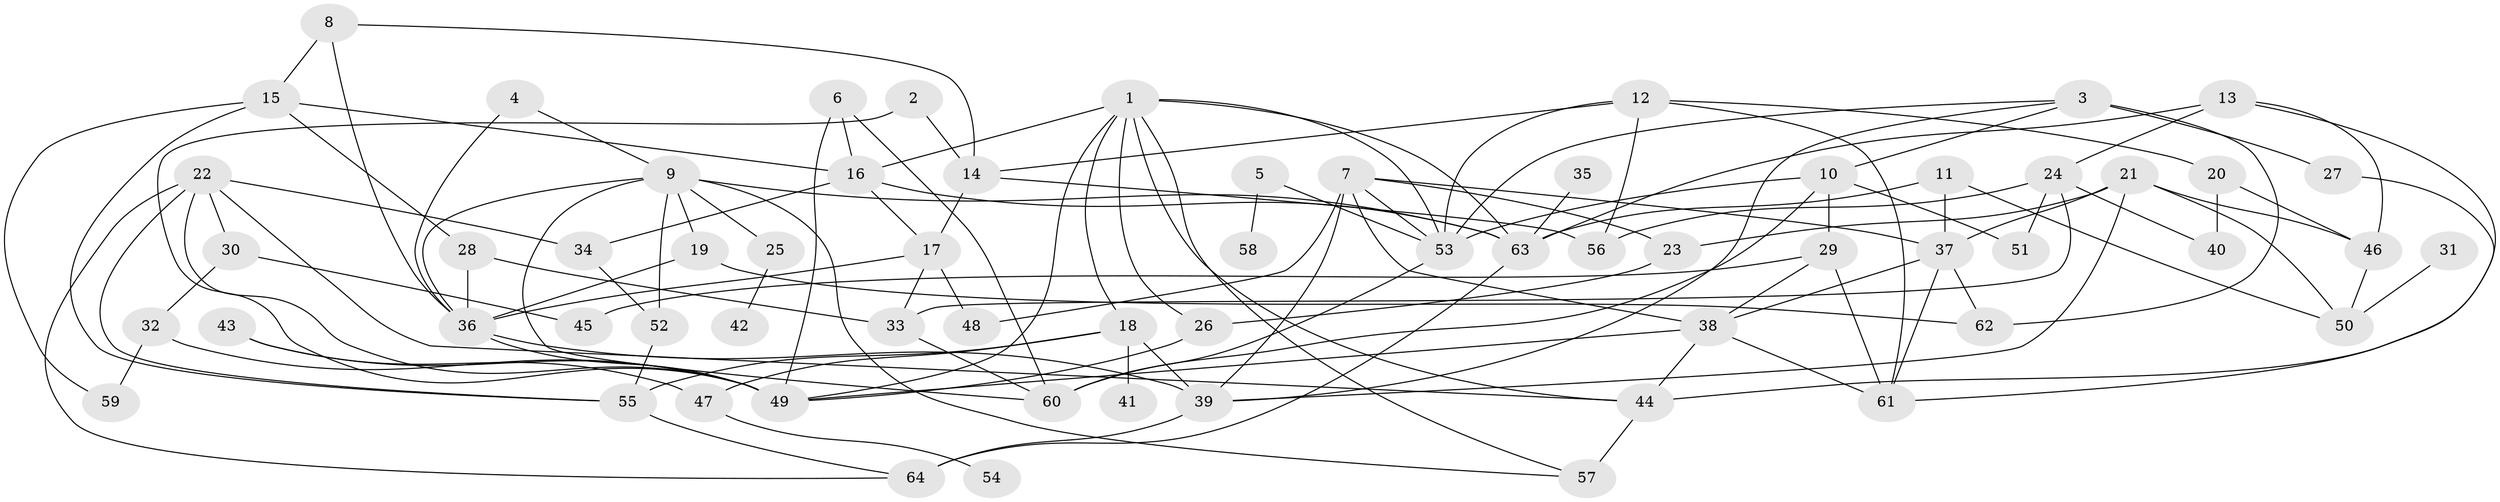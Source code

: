 // original degree distribution, {6: 0.0546875, 8: 0.0234375, 4: 0.1796875, 10: 0.0078125, 3: 0.234375, 2: 0.34375, 7: 0.0078125, 5: 0.015625, 1: 0.1328125}
// Generated by graph-tools (version 1.1) at 2025/00/03/09/25 03:00:59]
// undirected, 64 vertices, 124 edges
graph export_dot {
graph [start="1"]
  node [color=gray90,style=filled];
  1;
  2;
  3;
  4;
  5;
  6;
  7;
  8;
  9;
  10;
  11;
  12;
  13;
  14;
  15;
  16;
  17;
  18;
  19;
  20;
  21;
  22;
  23;
  24;
  25;
  26;
  27;
  28;
  29;
  30;
  31;
  32;
  33;
  34;
  35;
  36;
  37;
  38;
  39;
  40;
  41;
  42;
  43;
  44;
  45;
  46;
  47;
  48;
  49;
  50;
  51;
  52;
  53;
  54;
  55;
  56;
  57;
  58;
  59;
  60;
  61;
  62;
  63;
  64;
  1 -- 16 [weight=1.0];
  1 -- 18 [weight=1.0];
  1 -- 26 [weight=1.0];
  1 -- 44 [weight=1.0];
  1 -- 49 [weight=1.0];
  1 -- 53 [weight=1.0];
  1 -- 57 [weight=1.0];
  1 -- 63 [weight=1.0];
  2 -- 14 [weight=1.0];
  2 -- 49 [weight=1.0];
  3 -- 10 [weight=1.0];
  3 -- 27 [weight=2.0];
  3 -- 39 [weight=1.0];
  3 -- 53 [weight=1.0];
  3 -- 62 [weight=1.0];
  4 -- 9 [weight=1.0];
  4 -- 36 [weight=1.0];
  5 -- 53 [weight=1.0];
  5 -- 58 [weight=1.0];
  6 -- 16 [weight=1.0];
  6 -- 49 [weight=1.0];
  6 -- 60 [weight=1.0];
  7 -- 23 [weight=1.0];
  7 -- 37 [weight=1.0];
  7 -- 38 [weight=1.0];
  7 -- 39 [weight=1.0];
  7 -- 48 [weight=1.0];
  7 -- 53 [weight=1.0];
  8 -- 14 [weight=1.0];
  8 -- 15 [weight=1.0];
  8 -- 36 [weight=1.0];
  9 -- 19 [weight=1.0];
  9 -- 25 [weight=1.0];
  9 -- 36 [weight=1.0];
  9 -- 52 [weight=1.0];
  9 -- 57 [weight=1.0];
  9 -- 60 [weight=1.0];
  9 -- 63 [weight=1.0];
  10 -- 29 [weight=1.0];
  10 -- 51 [weight=1.0];
  10 -- 53 [weight=1.0];
  10 -- 60 [weight=1.0];
  11 -- 37 [weight=1.0];
  11 -- 50 [weight=1.0];
  11 -- 63 [weight=1.0];
  12 -- 14 [weight=1.0];
  12 -- 20 [weight=1.0];
  12 -- 53 [weight=1.0];
  12 -- 56 [weight=1.0];
  12 -- 61 [weight=1.0];
  13 -- 24 [weight=1.0];
  13 -- 44 [weight=1.0];
  13 -- 46 [weight=1.0];
  13 -- 63 [weight=1.0];
  14 -- 17 [weight=1.0];
  14 -- 56 [weight=1.0];
  15 -- 16 [weight=1.0];
  15 -- 28 [weight=1.0];
  15 -- 55 [weight=1.0];
  15 -- 59 [weight=1.0];
  16 -- 17 [weight=1.0];
  16 -- 34 [weight=1.0];
  16 -- 63 [weight=1.0];
  17 -- 33 [weight=1.0];
  17 -- 36 [weight=1.0];
  17 -- 48 [weight=1.0];
  18 -- 39 [weight=1.0];
  18 -- 41 [weight=1.0];
  18 -- 47 [weight=1.0];
  18 -- 55 [weight=1.0];
  19 -- 36 [weight=1.0];
  19 -- 62 [weight=1.0];
  20 -- 40 [weight=1.0];
  20 -- 46 [weight=1.0];
  21 -- 23 [weight=1.0];
  21 -- 37 [weight=1.0];
  21 -- 39 [weight=1.0];
  21 -- 46 [weight=1.0];
  21 -- 50 [weight=1.0];
  22 -- 30 [weight=1.0];
  22 -- 34 [weight=1.0];
  22 -- 44 [weight=1.0];
  22 -- 49 [weight=1.0];
  22 -- 55 [weight=1.0];
  22 -- 64 [weight=1.0];
  23 -- 26 [weight=1.0];
  24 -- 33 [weight=1.0];
  24 -- 40 [weight=1.0];
  24 -- 51 [weight=1.0];
  24 -- 56 [weight=1.0];
  25 -- 42 [weight=1.0];
  26 -- 49 [weight=1.0];
  27 -- 61 [weight=1.0];
  28 -- 33 [weight=1.0];
  28 -- 36 [weight=1.0];
  29 -- 38 [weight=1.0];
  29 -- 45 [weight=1.0];
  29 -- 61 [weight=1.0];
  30 -- 32 [weight=1.0];
  30 -- 45 [weight=1.0];
  31 -- 50 [weight=1.0];
  32 -- 49 [weight=1.0];
  32 -- 59 [weight=1.0];
  33 -- 60 [weight=1.0];
  34 -- 52 [weight=1.0];
  35 -- 63 [weight=1.0];
  36 -- 39 [weight=1.0];
  36 -- 49 [weight=1.0];
  37 -- 38 [weight=1.0];
  37 -- 61 [weight=1.0];
  37 -- 62 [weight=1.0];
  38 -- 44 [weight=1.0];
  38 -- 49 [weight=1.0];
  38 -- 61 [weight=1.0];
  39 -- 64 [weight=2.0];
  43 -- 47 [weight=1.0];
  43 -- 49 [weight=1.0];
  44 -- 57 [weight=1.0];
  46 -- 50 [weight=1.0];
  47 -- 54 [weight=1.0];
  52 -- 55 [weight=1.0];
  53 -- 60 [weight=1.0];
  55 -- 64 [weight=1.0];
  63 -- 64 [weight=1.0];
}
